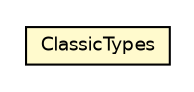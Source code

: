 #!/usr/local/bin/dot
#
# Class diagram 
# Generated by UMLGraph version 5.2 (http://www.umlgraph.org/)
#

digraph G {
	edge [fontname="Helvetica",fontsize=10,labelfontname="Helvetica",labelfontsize=10];
	node [fontname="Helvetica",fontsize=10,shape=plaintext];
	nodesep=0.25;
	ranksep=0.5;
	// org.jpokemon.pmapi.type.ClassicTypes
	c2059 [label=<<table title="org.jpokemon.pmapi.type.ClassicTypes" border="0" cellborder="1" cellspacing="0" cellpadding="2" port="p" bgcolor="lemonChiffon" href="./ClassicTypes.html">
		<tr><td><table border="0" cellspacing="0" cellpadding="1">
<tr><td align="center" balign="center"> ClassicTypes </td></tr>
		</table></td></tr>
		</table>>, fontname="Helvetica", fontcolor="black", fontsize=9.0];
}

